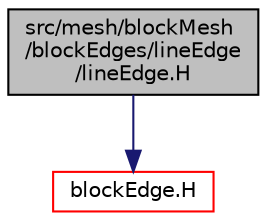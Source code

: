 digraph "src/mesh/blockMesh/blockEdges/lineEdge/lineEdge.H"
{
  bgcolor="transparent";
  edge [fontname="Helvetica",fontsize="10",labelfontname="Helvetica",labelfontsize="10"];
  node [fontname="Helvetica",fontsize="10",shape=record];
  Node1 [label="src/mesh/blockMesh\l/blockEdges/lineEdge\l/lineEdge.H",height=0.2,width=0.4,color="black", fillcolor="grey75", style="filled" fontcolor="black"];
  Node1 -> Node2 [color="midnightblue",fontsize="10",style="solid",fontname="Helvetica"];
  Node2 [label="blockEdge.H",height=0.2,width=0.4,color="red",URL="$blockEdge_8H.html"];
}

